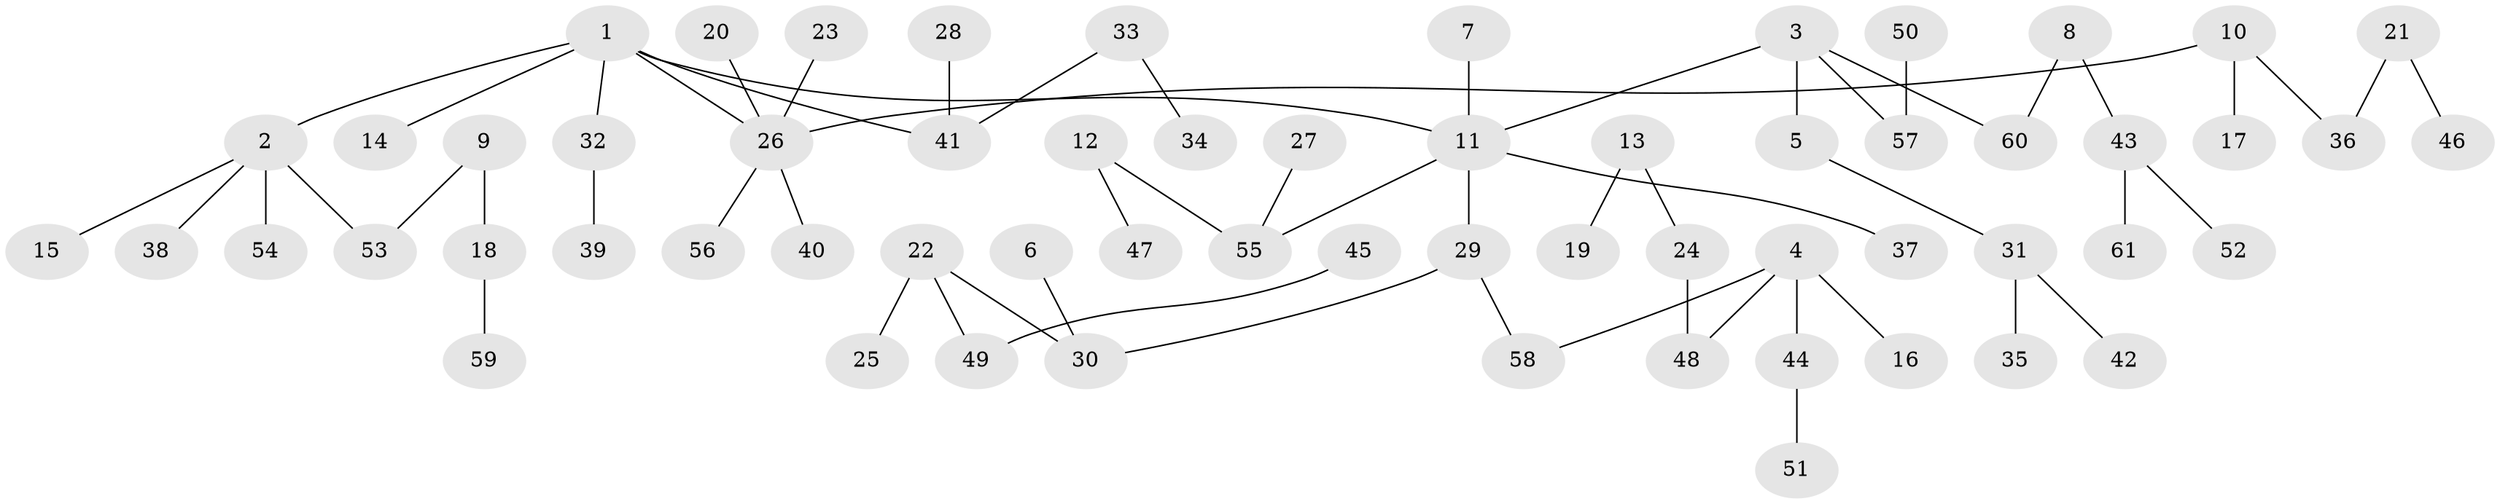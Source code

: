 // original degree distribution, {3: 0.1721311475409836, 7: 0.00819672131147541, 5: 0.01639344262295082, 4: 0.08196721311475409, 6: 0.00819672131147541, 2: 0.23770491803278687, 1: 0.47540983606557374}
// Generated by graph-tools (version 1.1) at 2025/50/03/09/25 03:50:18]
// undirected, 61 vertices, 60 edges
graph export_dot {
graph [start="1"]
  node [color=gray90,style=filled];
  1;
  2;
  3;
  4;
  5;
  6;
  7;
  8;
  9;
  10;
  11;
  12;
  13;
  14;
  15;
  16;
  17;
  18;
  19;
  20;
  21;
  22;
  23;
  24;
  25;
  26;
  27;
  28;
  29;
  30;
  31;
  32;
  33;
  34;
  35;
  36;
  37;
  38;
  39;
  40;
  41;
  42;
  43;
  44;
  45;
  46;
  47;
  48;
  49;
  50;
  51;
  52;
  53;
  54;
  55;
  56;
  57;
  58;
  59;
  60;
  61;
  1 -- 2 [weight=1.0];
  1 -- 11 [weight=1.0];
  1 -- 14 [weight=1.0];
  1 -- 26 [weight=1.0];
  1 -- 32 [weight=1.0];
  1 -- 41 [weight=1.0];
  2 -- 15 [weight=1.0];
  2 -- 38 [weight=1.0];
  2 -- 53 [weight=1.0];
  2 -- 54 [weight=1.0];
  3 -- 5 [weight=1.0];
  3 -- 11 [weight=1.0];
  3 -- 57 [weight=1.0];
  3 -- 60 [weight=1.0];
  4 -- 16 [weight=1.0];
  4 -- 44 [weight=1.0];
  4 -- 48 [weight=1.0];
  4 -- 58 [weight=1.0];
  5 -- 31 [weight=1.0];
  6 -- 30 [weight=1.0];
  7 -- 11 [weight=1.0];
  8 -- 43 [weight=1.0];
  8 -- 60 [weight=1.0];
  9 -- 18 [weight=1.0];
  9 -- 53 [weight=1.0];
  10 -- 17 [weight=1.0];
  10 -- 26 [weight=1.0];
  10 -- 36 [weight=1.0];
  11 -- 29 [weight=1.0];
  11 -- 37 [weight=1.0];
  11 -- 55 [weight=1.0];
  12 -- 47 [weight=1.0];
  12 -- 55 [weight=1.0];
  13 -- 19 [weight=1.0];
  13 -- 24 [weight=1.0];
  18 -- 59 [weight=1.0];
  20 -- 26 [weight=1.0];
  21 -- 36 [weight=1.0];
  21 -- 46 [weight=1.0];
  22 -- 25 [weight=1.0];
  22 -- 30 [weight=1.0];
  22 -- 49 [weight=1.0];
  23 -- 26 [weight=1.0];
  24 -- 48 [weight=1.0];
  26 -- 40 [weight=1.0];
  26 -- 56 [weight=1.0];
  27 -- 55 [weight=1.0];
  28 -- 41 [weight=1.0];
  29 -- 30 [weight=1.0];
  29 -- 58 [weight=1.0];
  31 -- 35 [weight=1.0];
  31 -- 42 [weight=1.0];
  32 -- 39 [weight=1.0];
  33 -- 34 [weight=1.0];
  33 -- 41 [weight=1.0];
  43 -- 52 [weight=1.0];
  43 -- 61 [weight=1.0];
  44 -- 51 [weight=1.0];
  45 -- 49 [weight=1.0];
  50 -- 57 [weight=1.0];
}
